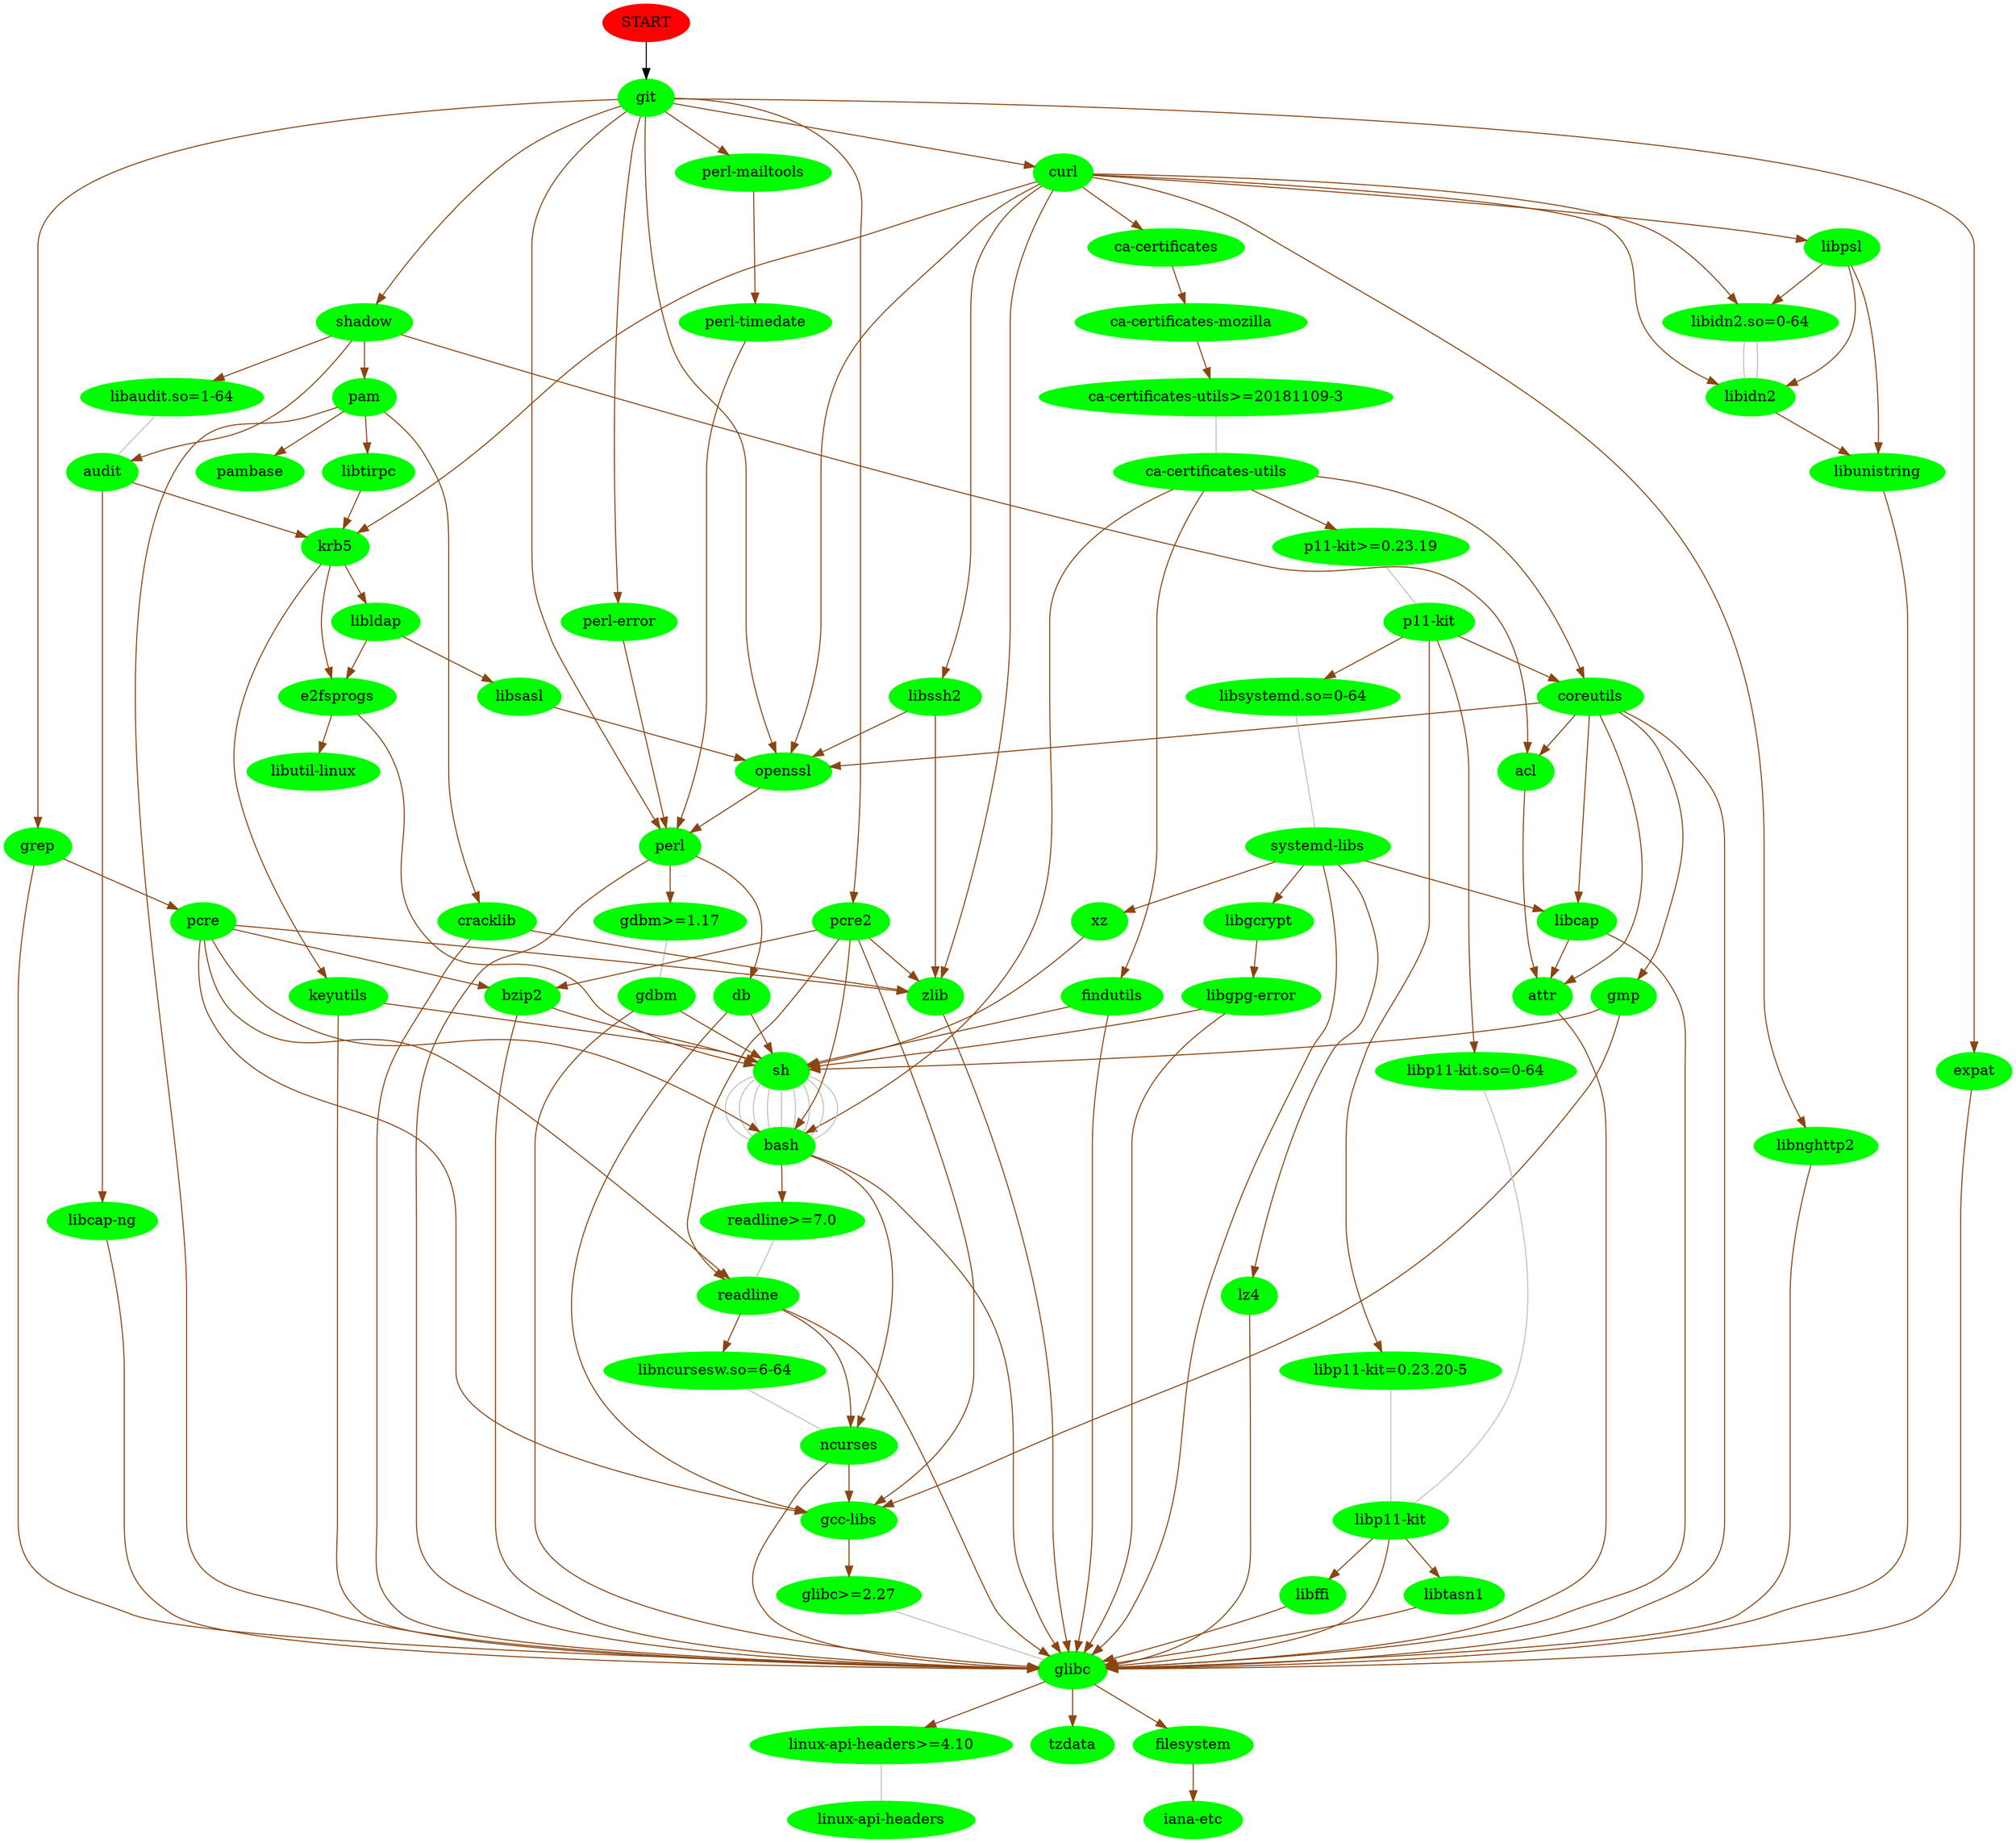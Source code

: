 digraph G { START [color=red, style=filled];
node [style=filled, color=green];
 "START" -> "git";
"git" -> "curl" [color=chocolate4];
"curl" -> "ca-certificates" [color=chocolate4];
"ca-certificates" -> "ca-certificates-mozilla" [color=chocolate4];
"ca-certificates-mozilla" -> "ca-certificates-utils>=20181109-3" [color=chocolate4];
"ca-certificates-utils>=20181109-3" -> "ca-certificates-utils" [arrowhead=none, color=grey];
"ca-certificates-utils" -> "bash" [color=chocolate4];
"bash" -> "readline>=7.0" [color=chocolate4];
"readline>=7.0" -> "readline" [arrowhead=none, color=grey];
"readline" -> "glibc" [color=chocolate4];
"glibc" -> "linux-api-headers>=4.10" [color=chocolate4];
"linux-api-headers>=4.10" -> "linux-api-headers" [arrowhead=none, color=grey];
"glibc" -> "tzdata" [color=chocolate4];
"glibc" -> "filesystem" [color=chocolate4];
"filesystem" -> "iana-etc" [color=chocolate4];
"readline" -> "ncurses" [color=chocolate4];
"ncurses" -> "glibc" [color=chocolate4];
"ncurses" -> "gcc-libs" [color=chocolate4];
"gcc-libs" -> "glibc>=2.27" [color=chocolate4];
"glibc>=2.27" -> "glibc" [arrowhead=none, color=grey];
"readline" -> "libncursesw.so=6-64" [color=chocolate4];
"libncursesw.so=6-64" -> "ncurses" [arrowhead=none, color=grey];
"bash" -> "glibc" [color=chocolate4];
"bash" -> "ncurses" [color=chocolate4];
"ca-certificates-utils" -> "coreutils" [color=chocolate4];
"coreutils" -> "glibc" [color=chocolate4];
"coreutils" -> "acl" [color=chocolate4];
"acl" -> "attr" [color=chocolate4];
"attr" -> "glibc" [color=chocolate4];
"coreutils" -> "attr" [color=chocolate4];
"coreutils" -> "gmp" [color=chocolate4];
"gmp" -> "gcc-libs" [color=chocolate4];
"gmp" -> "sh" [color=chocolate4];
"sh" -> "bash" [arrowhead=none, color=grey];
"coreutils" -> "libcap" [color=chocolate4];
"libcap" -> "glibc" [color=chocolate4];
"libcap" -> "attr" [color=chocolate4];
"coreutils" -> "openssl" [color=chocolate4];
"openssl" -> "perl" [color=chocolate4];
"perl" -> "gdbm>=1.17" [color=chocolate4];
"gdbm>=1.17" -> "gdbm" [arrowhead=none, color=grey];
"gdbm" -> "glibc" [color=chocolate4];
"gdbm" -> "sh" [color=chocolate4];
"sh" -> "bash" [arrowhead=none, color=grey];
"perl" -> "db" [color=chocolate4];
"db" -> "gcc-libs" [color=chocolate4];
"db" -> "sh" [color=chocolate4];
"sh" -> "bash" [arrowhead=none, color=grey];
"perl" -> "glibc" [color=chocolate4];
"ca-certificates-utils" -> "findutils" [color=chocolate4];
"findutils" -> "glibc" [color=chocolate4];
"findutils" -> "sh" [color=chocolate4];
"sh" -> "bash" [arrowhead=none, color=grey];
"ca-certificates-utils" -> "p11-kit>=0.23.19" [color=chocolate4];
"p11-kit>=0.23.19" -> "p11-kit" [arrowhead=none, color=grey];
"p11-kit" -> "libp11-kit=0.23.20-5" [color=chocolate4];
"libp11-kit=0.23.20-5" -> "libp11-kit" [arrowhead=none, color=grey];
"libp11-kit" -> "glibc" [color=chocolate4];
"libp11-kit" -> "libtasn1" [color=chocolate4];
"libtasn1" -> "glibc" [color=chocolate4];
"libp11-kit" -> "libffi" [color=chocolate4];
"libffi" -> "glibc" [color=chocolate4];
"p11-kit" -> "coreutils" [color=chocolate4];
"p11-kit" -> "libp11-kit.so=0-64" [color=chocolate4];
"libp11-kit.so=0-64" -> "libp11-kit" [arrowhead=none, color=grey];
"p11-kit" -> "libsystemd.so=0-64" [color=chocolate4];
"libsystemd.so=0-64" -> "systemd-libs" [arrowhead=none, color=grey];
"systemd-libs" -> "glibc" [color=chocolate4];
"systemd-libs" -> "libcap" [color=chocolate4];
"systemd-libs" -> "libgcrypt" [color=chocolate4];
"libgcrypt" -> "libgpg-error" [color=chocolate4];
"libgpg-error" -> "glibc" [color=chocolate4];
"libgpg-error" -> "sh" [color=chocolate4];
"sh" -> "bash" [arrowhead=none, color=grey];
"systemd-libs" -> "lz4" [color=chocolate4];
"lz4" -> "glibc" [color=chocolate4];
"systemd-libs" -> "xz" [color=chocolate4];
"xz" -> "sh" [color=chocolate4];
"sh" -> "bash" [arrowhead=none, color=grey];
"curl" -> "krb5" [color=chocolate4];
"krb5" -> "e2fsprogs" [color=chocolate4];
"e2fsprogs" -> "sh" [color=chocolate4];
"sh" -> "bash" [arrowhead=none, color=grey];
"e2fsprogs" -> "libutil-linux" [color=chocolate4];
"krb5" -> "libldap" [color=chocolate4];
"libldap" -> "libsasl" [color=chocolate4];
"libsasl" -> "openssl" [color=chocolate4];
"libldap" -> "e2fsprogs" [color=chocolate4];
"krb5" -> "keyutils" [color=chocolate4];
"keyutils" -> "glibc" [color=chocolate4];
"keyutils" -> "sh" [color=chocolate4];
"sh" -> "bash" [arrowhead=none, color=grey];
"curl" -> "libssh2" [color=chocolate4];
"libssh2" -> "openssl" [color=chocolate4];
"libssh2" -> "zlib" [color=chocolate4];
"zlib" -> "glibc" [color=chocolate4];
"curl" -> "openssl" [color=chocolate4];
"curl" -> "zlib" [color=chocolate4];
"curl" -> "libpsl" [color=chocolate4];
"libpsl" -> "libidn2" [color=chocolate4];
"libidn2" -> "libunistring" [color=chocolate4];
"libunistring" -> "glibc" [color=chocolate4];
"libpsl" -> "libidn2.so=0-64" [color=chocolate4];
"libidn2.so=0-64" -> "libidn2" [arrowhead=none, color=grey];
"libpsl" -> "libunistring" [color=chocolate4];
"curl" -> "libnghttp2" [color=chocolate4];
"libnghttp2" -> "glibc" [color=chocolate4];
"curl" -> "libidn2" [color=chocolate4];
"curl" -> "libidn2.so=0-64" [color=chocolate4];
"libidn2.so=0-64" -> "libidn2" [arrowhead=none, color=grey];
"git" -> "expat" [color=chocolate4];
"expat" -> "glibc" [color=chocolate4];
"git" -> "perl" [color=chocolate4];
"git" -> "perl-error" [color=chocolate4];
"perl-error" -> "perl" [color=chocolate4];
"git" -> "perl-mailtools" [color=chocolate4];
"perl-mailtools" -> "perl-timedate" [color=chocolate4];
"perl-timedate" -> "perl" [color=chocolate4];
"git" -> "openssl" [color=chocolate4];
"git" -> "pcre2" [color=chocolate4];
"pcre2" -> "gcc-libs" [color=chocolate4];
"pcre2" -> "readline" [color=chocolate4];
"pcre2" -> "zlib" [color=chocolate4];
"pcre2" -> "bzip2" [color=chocolate4];
"bzip2" -> "glibc" [color=chocolate4];
"bzip2" -> "sh" [color=chocolate4];
"sh" -> "bash" [arrowhead=none, color=grey];
"pcre2" -> "bash" [color=chocolate4];
"git" -> "grep" [color=chocolate4];
"grep" -> "glibc" [color=chocolate4];
"grep" -> "pcre" [color=chocolate4];
"pcre" -> "gcc-libs" [color=chocolate4];
"pcre" -> "readline" [color=chocolate4];
"pcre" -> "zlib" [color=chocolate4];
"pcre" -> "bzip2" [color=chocolate4];
"pcre" -> "bash" [color=chocolate4];
"git" -> "shadow" [color=chocolate4];
"shadow" -> "pam" [color=chocolate4];
"pam" -> "glibc" [color=chocolate4];
"pam" -> "cracklib" [color=chocolate4];
"cracklib" -> "glibc" [color=chocolate4];
"cracklib" -> "zlib" [color=chocolate4];
"pam" -> "libtirpc" [color=chocolate4];
"libtirpc" -> "krb5" [color=chocolate4];
"pam" -> "pambase" [color=chocolate4];
"shadow" -> "acl" [color=chocolate4];
"shadow" -> "audit" [color=chocolate4];
"audit" -> "krb5" [color=chocolate4];
"audit" -> "libcap-ng" [color=chocolate4];
"libcap-ng" -> "glibc" [color=chocolate4];
"shadow" -> "libaudit.so=1-64" [color=chocolate4];
"libaudit.so=1-64" -> "audit" [arrowhead=none, color=grey];
}
